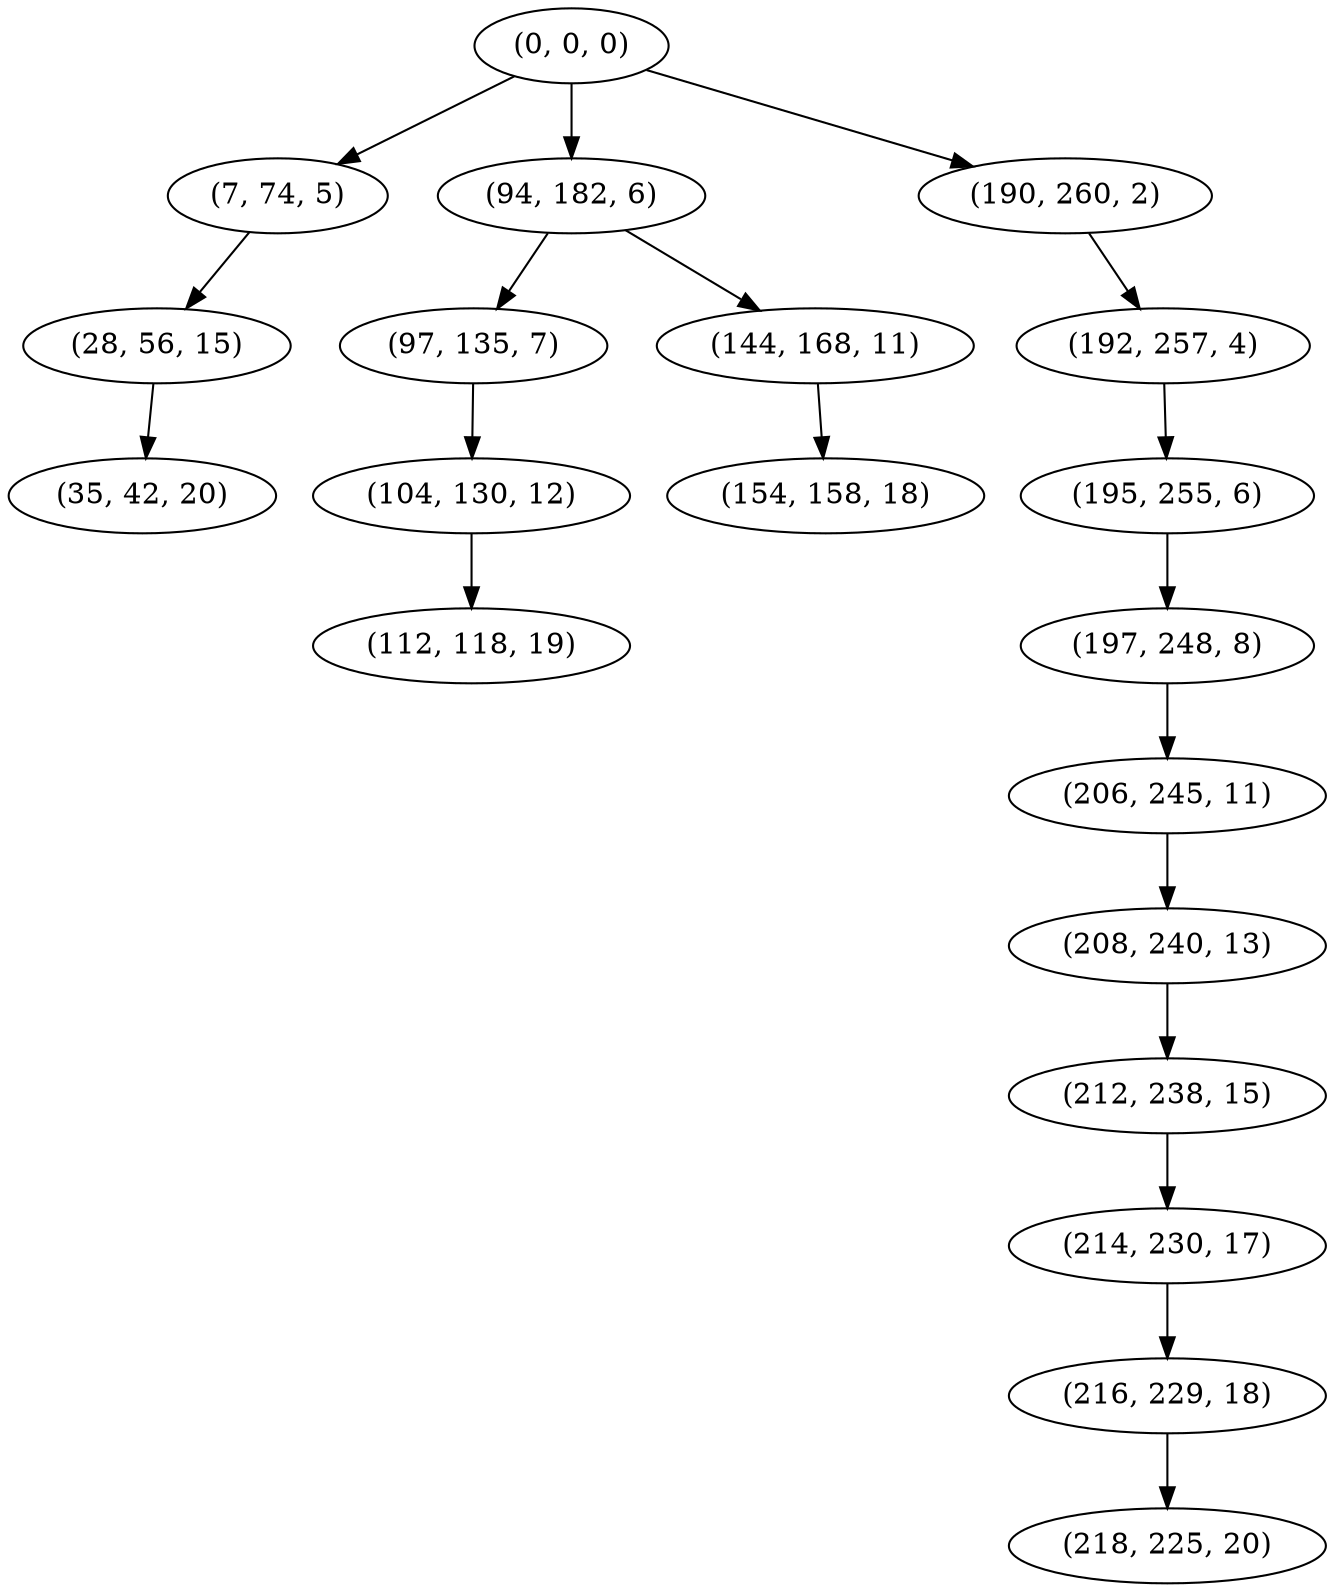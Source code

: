 digraph tree {
    "(0, 0, 0)";
    "(7, 74, 5)";
    "(28, 56, 15)";
    "(35, 42, 20)";
    "(94, 182, 6)";
    "(97, 135, 7)";
    "(104, 130, 12)";
    "(112, 118, 19)";
    "(144, 168, 11)";
    "(154, 158, 18)";
    "(190, 260, 2)";
    "(192, 257, 4)";
    "(195, 255, 6)";
    "(197, 248, 8)";
    "(206, 245, 11)";
    "(208, 240, 13)";
    "(212, 238, 15)";
    "(214, 230, 17)";
    "(216, 229, 18)";
    "(218, 225, 20)";
    "(0, 0, 0)" -> "(7, 74, 5)";
    "(0, 0, 0)" -> "(94, 182, 6)";
    "(0, 0, 0)" -> "(190, 260, 2)";
    "(7, 74, 5)" -> "(28, 56, 15)";
    "(28, 56, 15)" -> "(35, 42, 20)";
    "(94, 182, 6)" -> "(97, 135, 7)";
    "(94, 182, 6)" -> "(144, 168, 11)";
    "(97, 135, 7)" -> "(104, 130, 12)";
    "(104, 130, 12)" -> "(112, 118, 19)";
    "(144, 168, 11)" -> "(154, 158, 18)";
    "(190, 260, 2)" -> "(192, 257, 4)";
    "(192, 257, 4)" -> "(195, 255, 6)";
    "(195, 255, 6)" -> "(197, 248, 8)";
    "(197, 248, 8)" -> "(206, 245, 11)";
    "(206, 245, 11)" -> "(208, 240, 13)";
    "(208, 240, 13)" -> "(212, 238, 15)";
    "(212, 238, 15)" -> "(214, 230, 17)";
    "(214, 230, 17)" -> "(216, 229, 18)";
    "(216, 229, 18)" -> "(218, 225, 20)";
}
